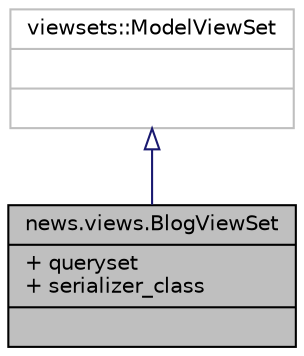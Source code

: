 digraph "news.views.BlogViewSet"
{
  edge [fontname="Helvetica",fontsize="10",labelfontname="Helvetica",labelfontsize="10"];
  node [fontname="Helvetica",fontsize="10",shape=record];
  Node2 [label="{news.views.BlogViewSet\n|+ queryset\l+ serializer_class\l|}",height=0.2,width=0.4,color="black", fillcolor="grey75", style="filled", fontcolor="black"];
  Node3 -> Node2 [dir="back",color="midnightblue",fontsize="10",style="solid",arrowtail="onormal"];
  Node3 [label="{viewsets::ModelViewSet\n||}",height=0.2,width=0.4,color="grey75", fillcolor="white", style="filled"];
}
